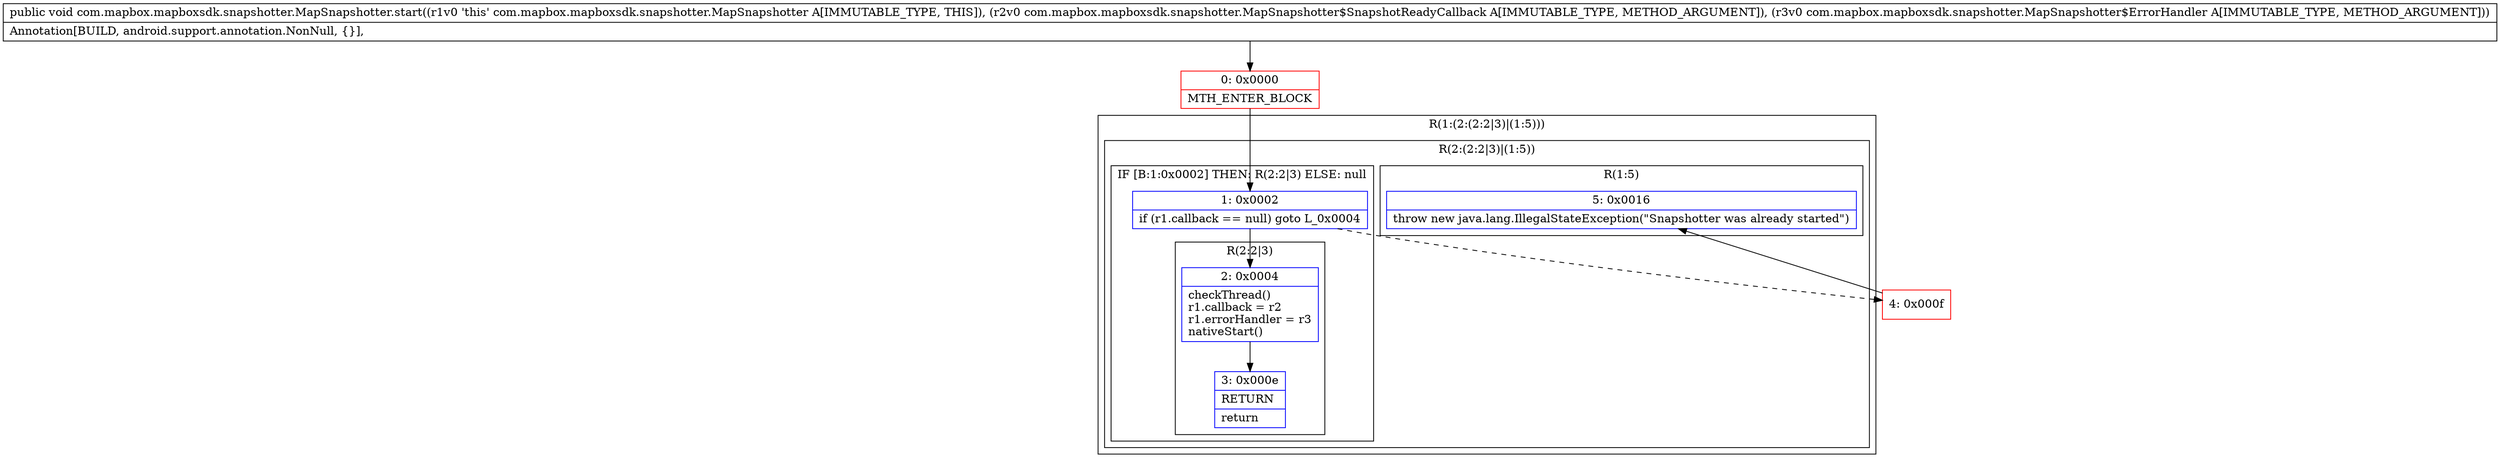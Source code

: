 digraph "CFG forcom.mapbox.mapboxsdk.snapshotter.MapSnapshotter.start(Lcom\/mapbox\/mapboxsdk\/snapshotter\/MapSnapshotter$SnapshotReadyCallback;Lcom\/mapbox\/mapboxsdk\/snapshotter\/MapSnapshotter$ErrorHandler;)V" {
subgraph cluster_Region_365058909 {
label = "R(1:(2:(2:2|3)|(1:5)))";
node [shape=record,color=blue];
subgraph cluster_Region_265955389 {
label = "R(2:(2:2|3)|(1:5))";
node [shape=record,color=blue];
subgraph cluster_IfRegion_1288445399 {
label = "IF [B:1:0x0002] THEN: R(2:2|3) ELSE: null";
node [shape=record,color=blue];
Node_1 [shape=record,label="{1\:\ 0x0002|if (r1.callback == null) goto L_0x0004\l}"];
subgraph cluster_Region_822658504 {
label = "R(2:2|3)";
node [shape=record,color=blue];
Node_2 [shape=record,label="{2\:\ 0x0004|checkThread()\lr1.callback = r2\lr1.errorHandler = r3\lnativeStart()\l}"];
Node_3 [shape=record,label="{3\:\ 0x000e|RETURN\l|return\l}"];
}
}
subgraph cluster_Region_915896327 {
label = "R(1:5)";
node [shape=record,color=blue];
Node_5 [shape=record,label="{5\:\ 0x0016|throw new java.lang.IllegalStateException(\"Snapshotter was already started\")\l}"];
}
}
}
Node_0 [shape=record,color=red,label="{0\:\ 0x0000|MTH_ENTER_BLOCK\l}"];
Node_4 [shape=record,color=red,label="{4\:\ 0x000f}"];
MethodNode[shape=record,label="{public void com.mapbox.mapboxsdk.snapshotter.MapSnapshotter.start((r1v0 'this' com.mapbox.mapboxsdk.snapshotter.MapSnapshotter A[IMMUTABLE_TYPE, THIS]), (r2v0 com.mapbox.mapboxsdk.snapshotter.MapSnapshotter$SnapshotReadyCallback A[IMMUTABLE_TYPE, METHOD_ARGUMENT]), (r3v0 com.mapbox.mapboxsdk.snapshotter.MapSnapshotter$ErrorHandler A[IMMUTABLE_TYPE, METHOD_ARGUMENT]))  | Annotation[BUILD, android.support.annotation.NonNull, \{\}], \l}"];
MethodNode -> Node_0;
Node_1 -> Node_2;
Node_1 -> Node_4[style=dashed];
Node_2 -> Node_3;
Node_0 -> Node_1;
Node_4 -> Node_5;
}

